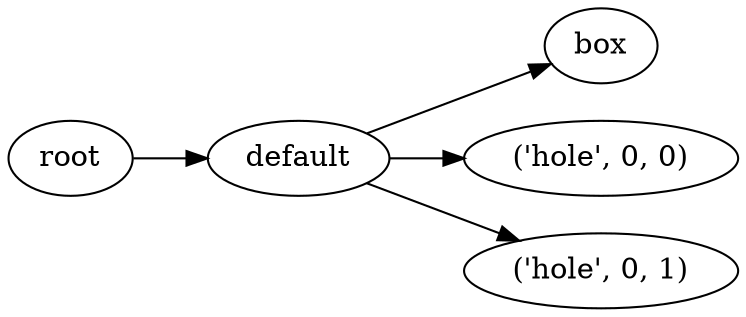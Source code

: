 digraph default {
	graph [rankdir=LR]
	root_200 [label=root href="javascript:s=&quot;\(\)\nNone&quot;; console.log(s); alert(s);"]
	default_201 [label=default href="javascript:s=&quot;\(&#x27;default&#x27;,\)\nSimpleGridBox&quot;; console.log(s); alert(s);" tooltip=SimpleGridBox]
	box_202 [label=box href="javascript:s=&quot;\(&#x27;default&#x27;,\ &#x27;box&#x27;\)\nBox&quot;; console.log(s); alert(s);" tooltip=Box]
	hole_203 [label="\('hole',\ 0,\ 0\)" href="javascript:s=&quot;\(&#x27;default&#x27;,\ \(&#x27;hole&#x27;,\ 0,\ 0\)\)\nBox&quot;; console.log(s); alert(s);" tooltip=Box]
	hole_204 [label="\('hole',\ 0,\ 1\)" href="javascript:s=&quot;\(&#x27;default&#x27;,\ \(&#x27;hole&#x27;,\ 0,\ 1\)\)\nBox&quot;; console.log(s); alert(s);" tooltip=Box]
	root_200 -> default_201
	default_201 -> box_202
	default_201 -> hole_203
	default_201 -> hole_204
}
